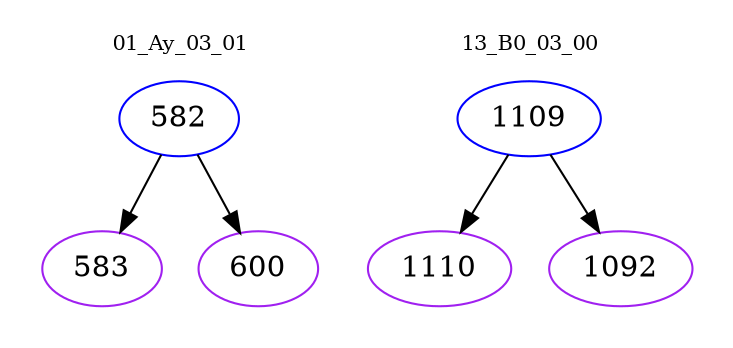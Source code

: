 digraph{
subgraph cluster_0 {
color = white
label = "01_Ay_03_01";
fontsize=10;
T0_582 [label="582", color="blue"]
T0_582 -> T0_583 [color="black"]
T0_583 [label="583", color="purple"]
T0_582 -> T0_600 [color="black"]
T0_600 [label="600", color="purple"]
}
subgraph cluster_1 {
color = white
label = "13_B0_03_00";
fontsize=10;
T1_1109 [label="1109", color="blue"]
T1_1109 -> T1_1110 [color="black"]
T1_1110 [label="1110", color="purple"]
T1_1109 -> T1_1092 [color="black"]
T1_1092 [label="1092", color="purple"]
}
}

